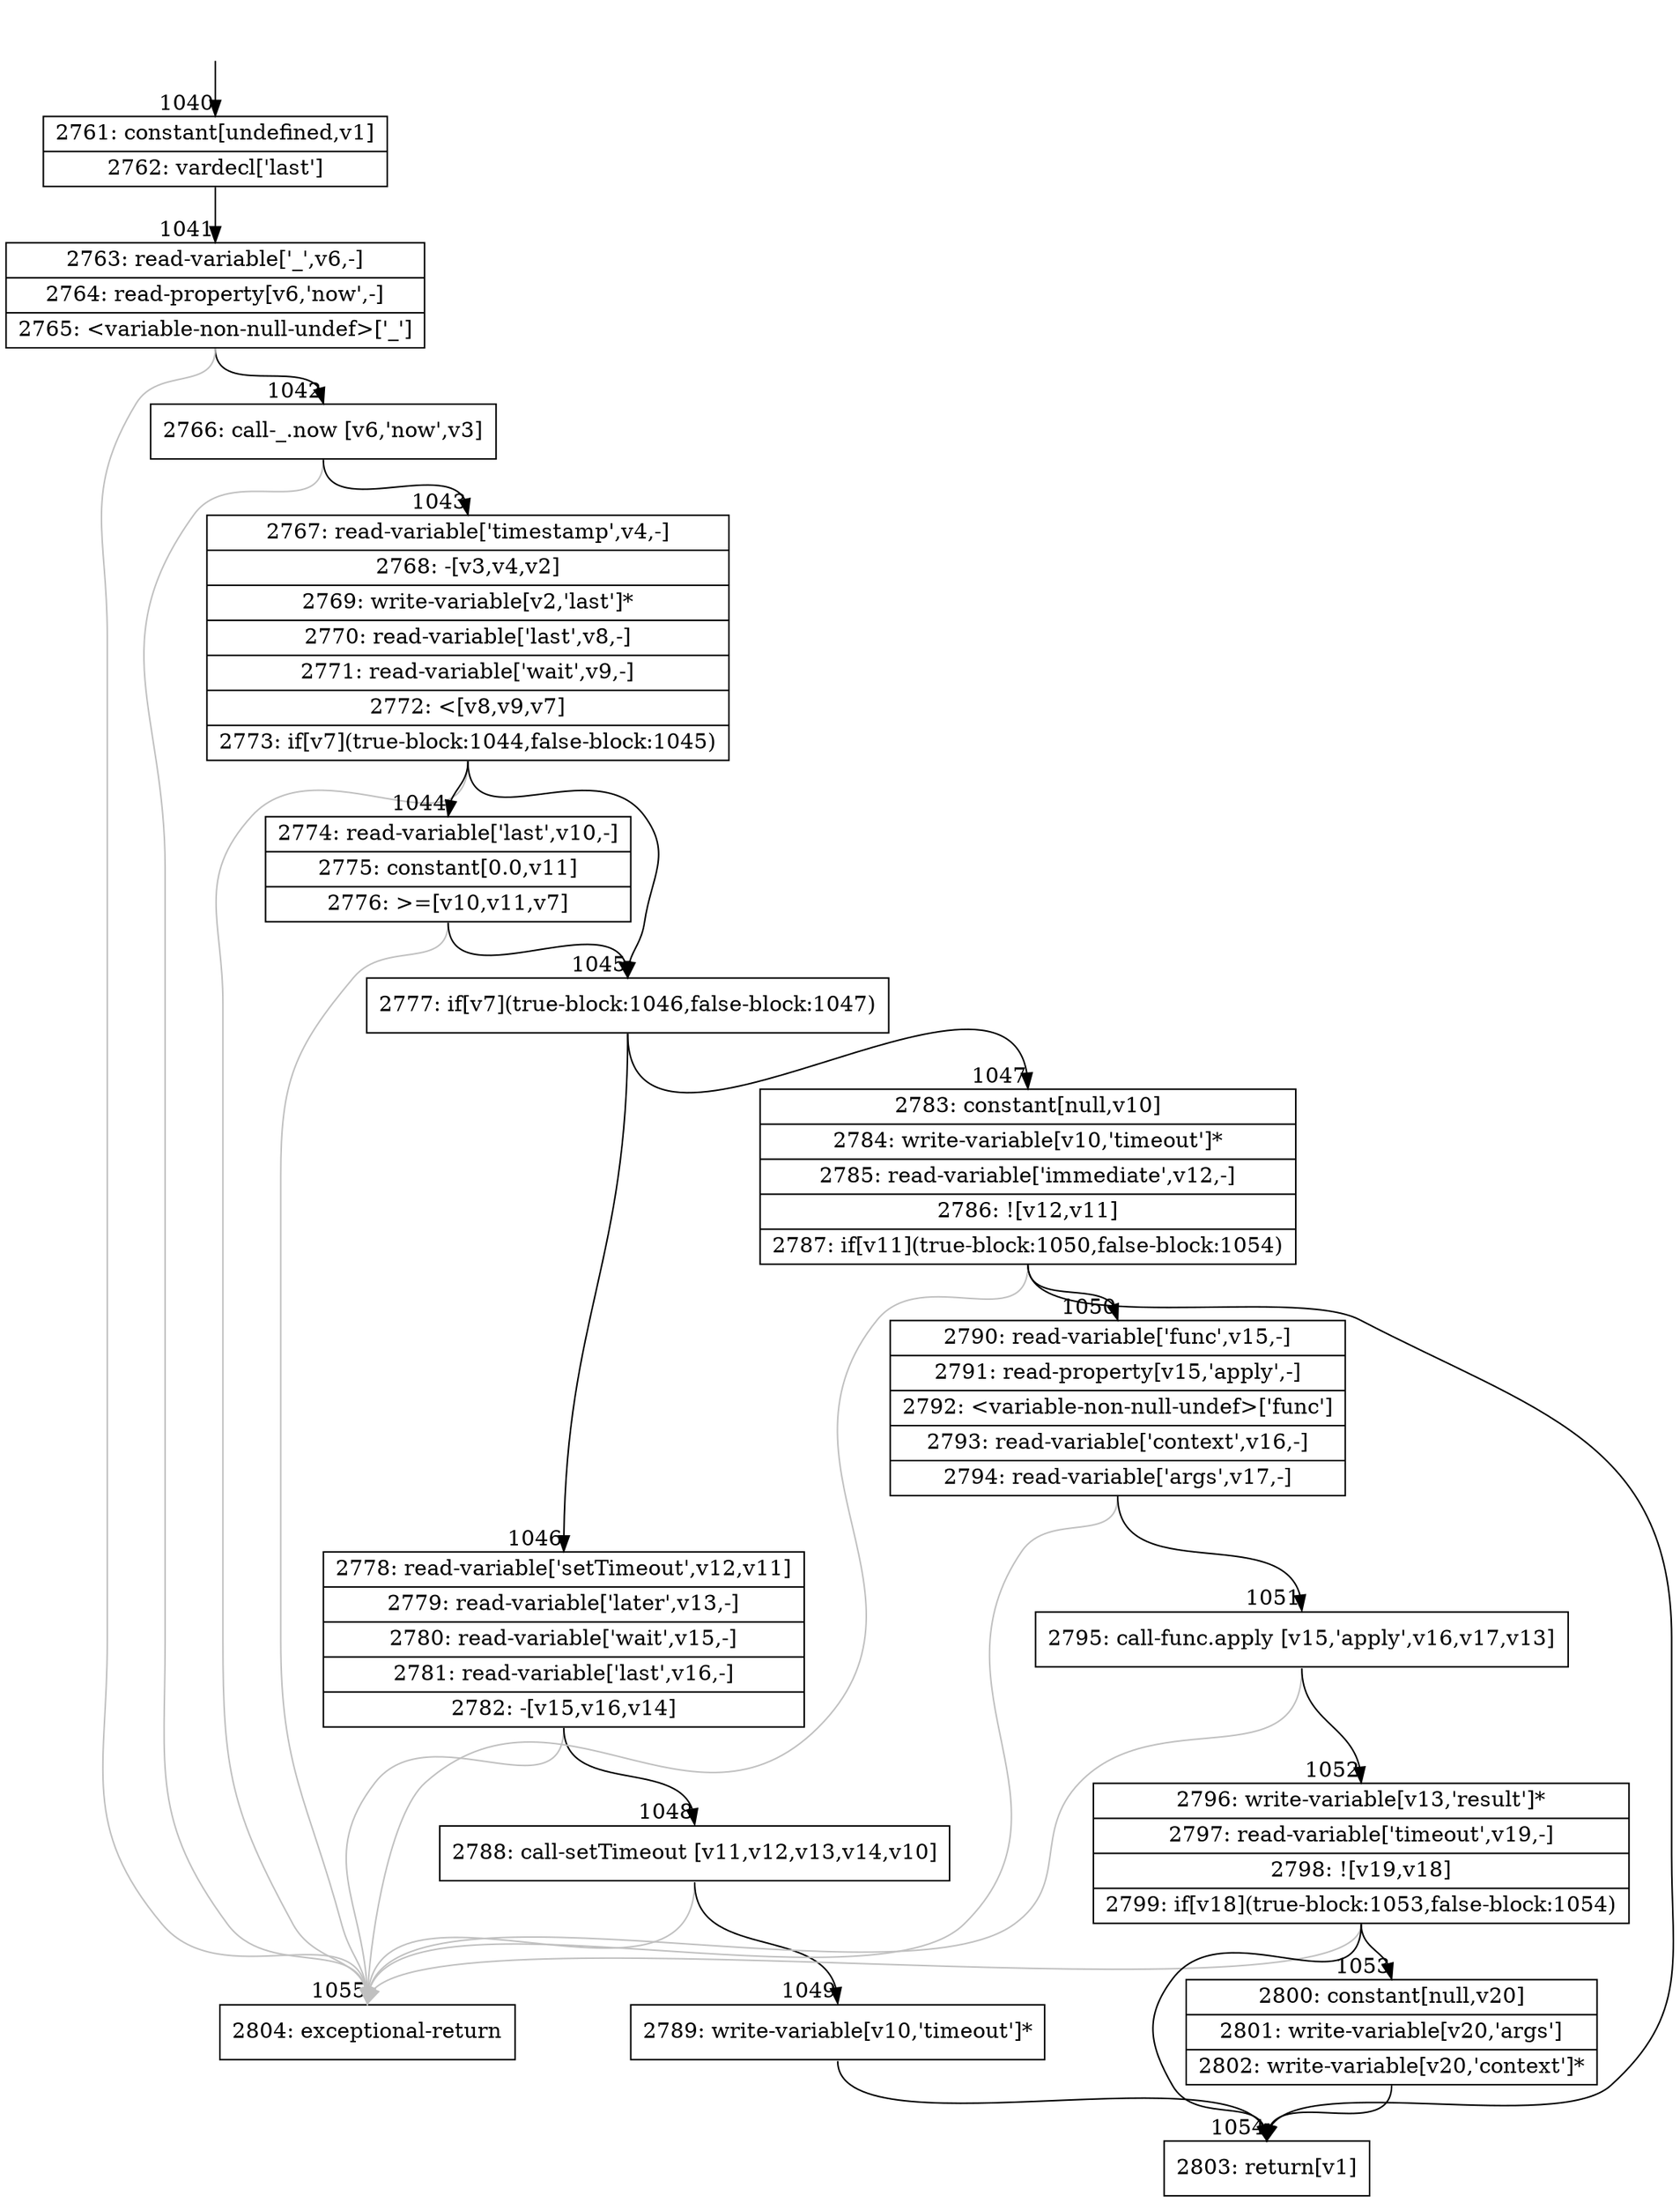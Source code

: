 digraph {
rankdir="TD"
BB_entry87[shape=none,label=""];
BB_entry87 -> BB1040 [tailport=s, headport=n, headlabel="    1040"]
BB1040 [shape=record label="{2761: constant[undefined,v1]|2762: vardecl['last']}" ] 
BB1040 -> BB1041 [tailport=s, headport=n, headlabel="      1041"]
BB1041 [shape=record label="{2763: read-variable['_',v6,-]|2764: read-property[v6,'now',-]|2765: \<variable-non-null-undef\>['_']}" ] 
BB1041 -> BB1042 [tailport=s, headport=n, headlabel="      1042"]
BB1041 -> BB1055 [tailport=s, headport=n, color=gray, headlabel="      1055"]
BB1042 [shape=record label="{2766: call-_.now [v6,'now',v3]}" ] 
BB1042 -> BB1043 [tailport=s, headport=n, headlabel="      1043"]
BB1042 -> BB1055 [tailport=s, headport=n, color=gray]
BB1043 [shape=record label="{2767: read-variable['timestamp',v4,-]|2768: -[v3,v4,v2]|2769: write-variable[v2,'last']*|2770: read-variable['last',v8,-]|2771: read-variable['wait',v9,-]|2772: \<[v8,v9,v7]|2773: if[v7](true-block:1044,false-block:1045)}" ] 
BB1043 -> BB1045 [tailport=s, headport=n, headlabel="      1045"]
BB1043 -> BB1044 [tailport=s, headport=n, headlabel="      1044"]
BB1043 -> BB1055 [tailport=s, headport=n, color=gray]
BB1044 [shape=record label="{2774: read-variable['last',v10,-]|2775: constant[0.0,v11]|2776: \>=[v10,v11,v7]}" ] 
BB1044 -> BB1045 [tailport=s, headport=n]
BB1044 -> BB1055 [tailport=s, headport=n, color=gray]
BB1045 [shape=record label="{2777: if[v7](true-block:1046,false-block:1047)}" ] 
BB1045 -> BB1046 [tailport=s, headport=n, headlabel="      1046"]
BB1045 -> BB1047 [tailport=s, headport=n, headlabel="      1047"]
BB1046 [shape=record label="{2778: read-variable['setTimeout',v12,v11]|2779: read-variable['later',v13,-]|2780: read-variable['wait',v15,-]|2781: read-variable['last',v16,-]|2782: -[v15,v16,v14]}" ] 
BB1046 -> BB1048 [tailport=s, headport=n, headlabel="      1048"]
BB1046 -> BB1055 [tailport=s, headport=n, color=gray]
BB1047 [shape=record label="{2783: constant[null,v10]|2784: write-variable[v10,'timeout']*|2785: read-variable['immediate',v12,-]|2786: ![v12,v11]|2787: if[v11](true-block:1050,false-block:1054)}" ] 
BB1047 -> BB1050 [tailport=s, headport=n, headlabel="      1050"]
BB1047 -> BB1054 [tailport=s, headport=n, headlabel="      1054"]
BB1047 -> BB1055 [tailport=s, headport=n, color=gray]
BB1048 [shape=record label="{2788: call-setTimeout [v11,v12,v13,v14,v10]}" ] 
BB1048 -> BB1049 [tailport=s, headport=n, headlabel="      1049"]
BB1048 -> BB1055 [tailport=s, headport=n, color=gray]
BB1049 [shape=record label="{2789: write-variable[v10,'timeout']*}" ] 
BB1049 -> BB1054 [tailport=s, headport=n]
BB1050 [shape=record label="{2790: read-variable['func',v15,-]|2791: read-property[v15,'apply',-]|2792: \<variable-non-null-undef\>['func']|2793: read-variable['context',v16,-]|2794: read-variable['args',v17,-]}" ] 
BB1050 -> BB1051 [tailport=s, headport=n, headlabel="      1051"]
BB1050 -> BB1055 [tailport=s, headport=n, color=gray]
BB1051 [shape=record label="{2795: call-func.apply [v15,'apply',v16,v17,v13]}" ] 
BB1051 -> BB1052 [tailport=s, headport=n, headlabel="      1052"]
BB1051 -> BB1055 [tailport=s, headport=n, color=gray]
BB1052 [shape=record label="{2796: write-variable[v13,'result']*|2797: read-variable['timeout',v19,-]|2798: ![v19,v18]|2799: if[v18](true-block:1053,false-block:1054)}" ] 
BB1052 -> BB1053 [tailport=s, headport=n, headlabel="      1053"]
BB1052 -> BB1054 [tailport=s, headport=n]
BB1052 -> BB1055 [tailport=s, headport=n, color=gray]
BB1053 [shape=record label="{2800: constant[null,v20]|2801: write-variable[v20,'args']|2802: write-variable[v20,'context']*}" ] 
BB1053 -> BB1054 [tailport=s, headport=n]
BB1054 [shape=record label="{2803: return[v1]}" ] 
BB1055 [shape=record label="{2804: exceptional-return}" ] 
//#$~ 833
}
